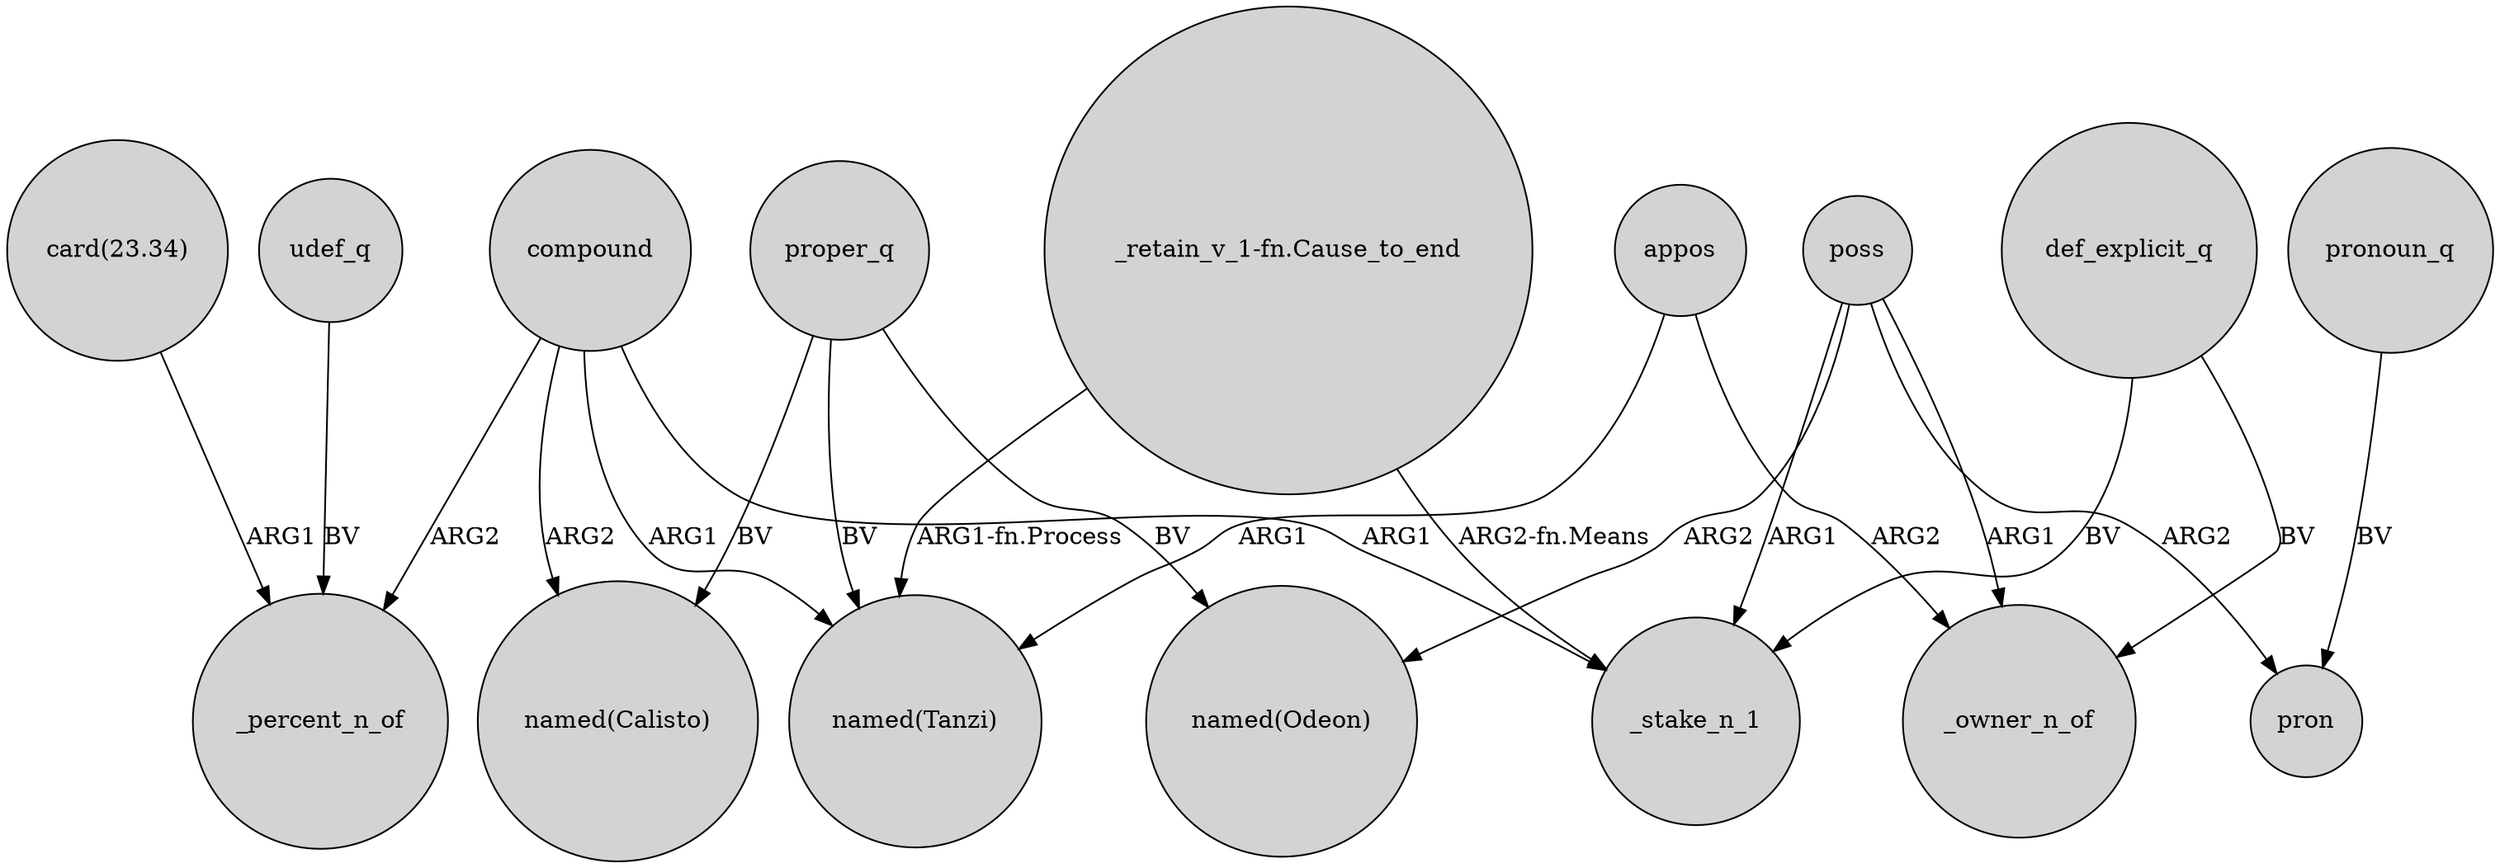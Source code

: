 digraph {
	node [shape=circle style=filled]
	"card(23.34)" -> _percent_n_of [label=ARG1]
	poss -> "named(Odeon)" [label=ARG2]
	compound -> "named(Tanzi)" [label=ARG1]
	proper_q -> "named(Tanzi)" [label=BV]
	pronoun_q -> pron [label=BV]
	poss -> pron [label=ARG2]
	udef_q -> _percent_n_of [label=BV]
	appos -> _owner_n_of [label=ARG2]
	compound -> _stake_n_1 [label=ARG1]
	compound -> _percent_n_of [label=ARG2]
	"_retain_v_1-fn.Cause_to_end" -> _stake_n_1 [label="ARG2-fn.Means"]
	def_explicit_q -> _stake_n_1 [label=BV]
	appos -> "named(Tanzi)" [label=ARG1]
	def_explicit_q -> _owner_n_of [label=BV]
	proper_q -> "named(Calisto)" [label=BV]
	poss -> _owner_n_of [label=ARG1]
	compound -> "named(Calisto)" [label=ARG2]
	poss -> _stake_n_1 [label=ARG1]
	"_retain_v_1-fn.Cause_to_end" -> "named(Tanzi)" [label="ARG1-fn.Process"]
	proper_q -> "named(Odeon)" [label=BV]
}
